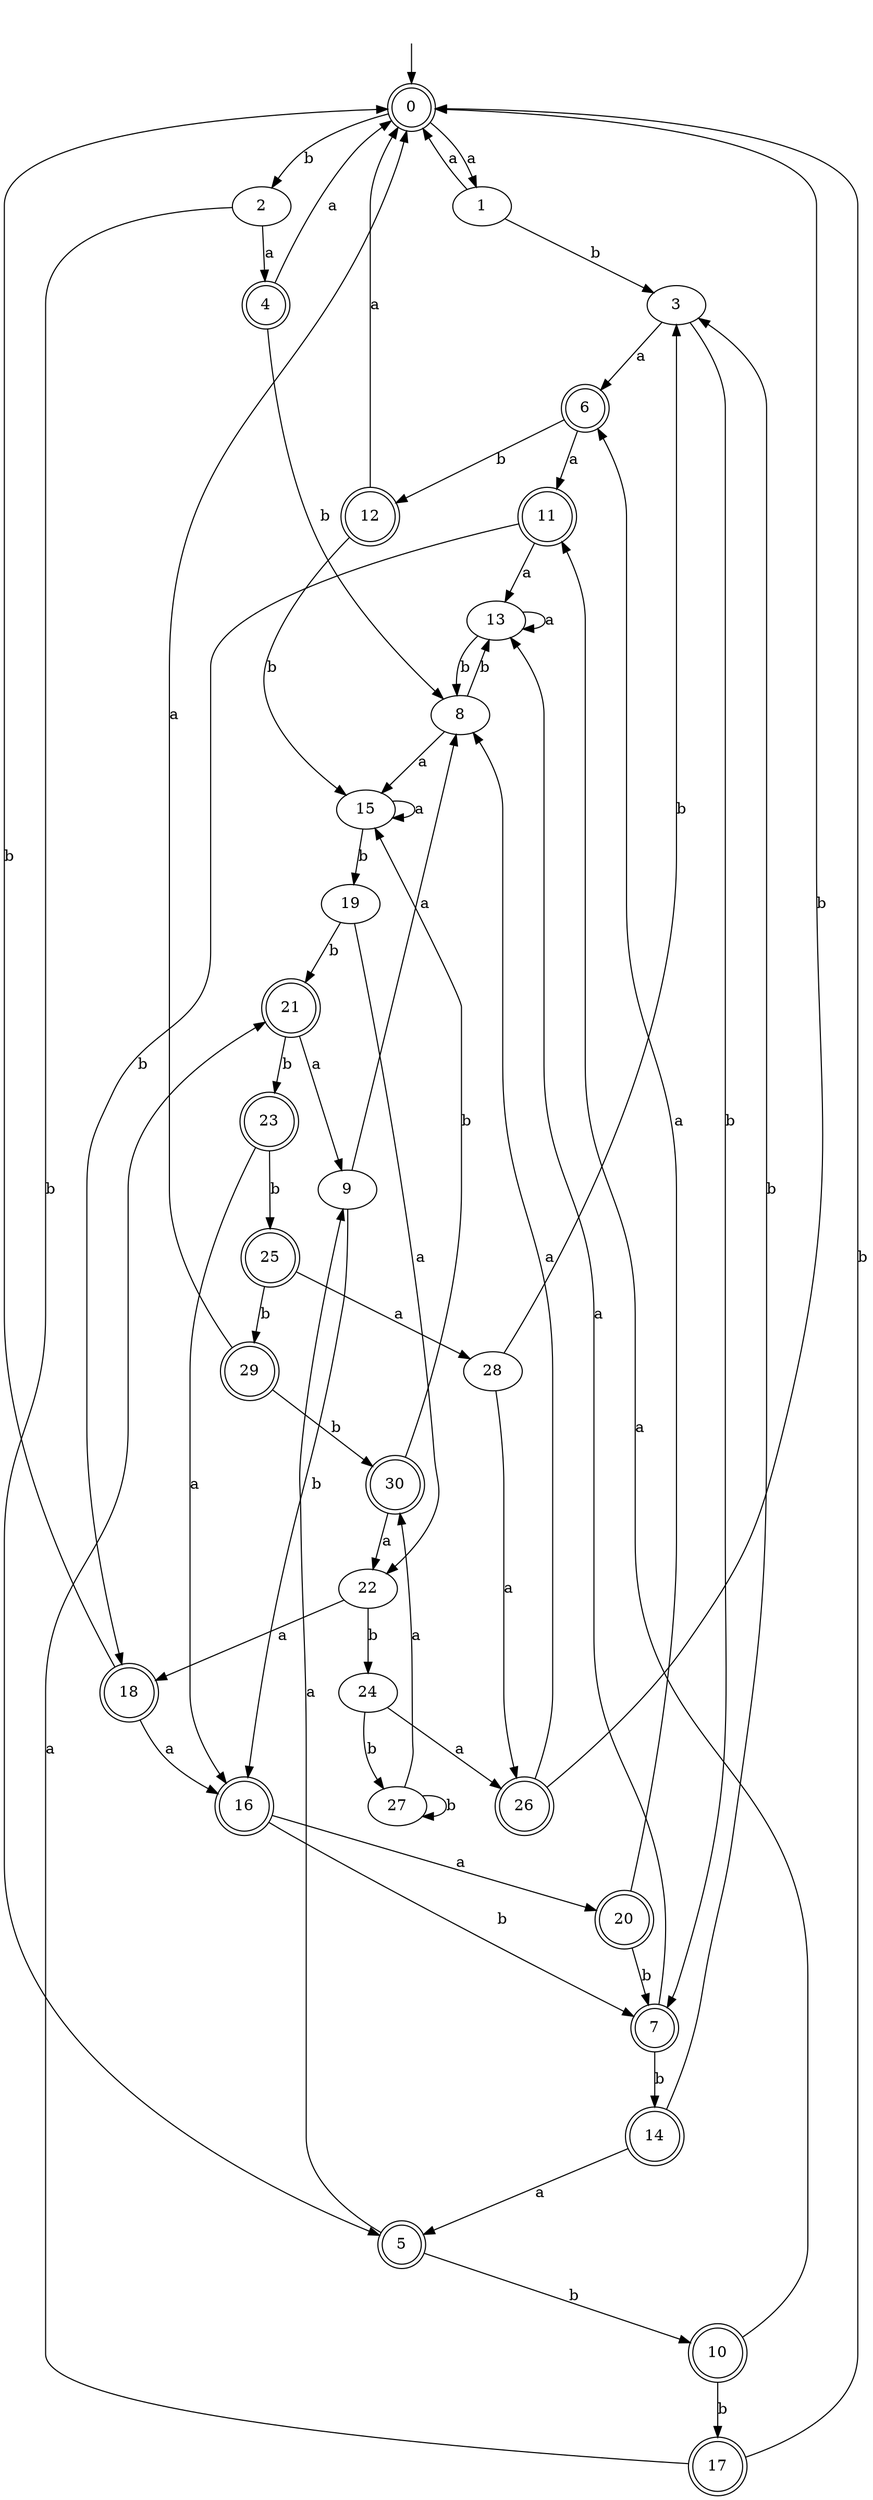 digraph RandomDFA {
  __start0 [label="", shape=none];
  __start0 -> 0 [label=""];
  0 [shape=circle] [shape=doublecircle]
  0 -> 1 [label="a"]
  0 -> 2 [label="b"]
  1
  1 -> 0 [label="a"]
  1 -> 3 [label="b"]
  2
  2 -> 4 [label="a"]
  2 -> 5 [label="b"]
  3
  3 -> 6 [label="a"]
  3 -> 7 [label="b"]
  4 [shape=doublecircle]
  4 -> 0 [label="a"]
  4 -> 8 [label="b"]
  5 [shape=doublecircle]
  5 -> 9 [label="a"]
  5 -> 10 [label="b"]
  6 [shape=doublecircle]
  6 -> 11 [label="a"]
  6 -> 12 [label="b"]
  7 [shape=doublecircle]
  7 -> 13 [label="a"]
  7 -> 14 [label="b"]
  8
  8 -> 15 [label="a"]
  8 -> 13 [label="b"]
  9
  9 -> 8 [label="a"]
  9 -> 16 [label="b"]
  10 [shape=doublecircle]
  10 -> 11 [label="a"]
  10 -> 17 [label="b"]
  11 [shape=doublecircle]
  11 -> 13 [label="a"]
  11 -> 18 [label="b"]
  12 [shape=doublecircle]
  12 -> 0 [label="a"]
  12 -> 15 [label="b"]
  13
  13 -> 13 [label="a"]
  13 -> 8 [label="b"]
  14 [shape=doublecircle]
  14 -> 5 [label="a"]
  14 -> 3 [label="b"]
  15
  15 -> 15 [label="a"]
  15 -> 19 [label="b"]
  16 [shape=doublecircle]
  16 -> 20 [label="a"]
  16 -> 7 [label="b"]
  17 [shape=doublecircle]
  17 -> 21 [label="a"]
  17 -> 0 [label="b"]
  18 [shape=doublecircle]
  18 -> 16 [label="a"]
  18 -> 0 [label="b"]
  19
  19 -> 22 [label="a"]
  19 -> 21 [label="b"]
  20 [shape=doublecircle]
  20 -> 6 [label="a"]
  20 -> 7 [label="b"]
  21 [shape=doublecircle]
  21 -> 9 [label="a"]
  21 -> 23 [label="b"]
  22
  22 -> 18 [label="a"]
  22 -> 24 [label="b"]
  23 [shape=doublecircle]
  23 -> 16 [label="a"]
  23 -> 25 [label="b"]
  24
  24 -> 26 [label="a"]
  24 -> 27 [label="b"]
  25 [shape=doublecircle]
  25 -> 28 [label="a"]
  25 -> 29 [label="b"]
  26 [shape=doublecircle]
  26 -> 8 [label="a"]
  26 -> 0 [label="b"]
  27
  27 -> 30 [label="a"]
  27 -> 27 [label="b"]
  28
  28 -> 26 [label="a"]
  28 -> 3 [label="b"]
  29 [shape=doublecircle]
  29 -> 0 [label="a"]
  29 -> 30 [label="b"]
  30 [shape=doublecircle]
  30 -> 22 [label="a"]
  30 -> 15 [label="b"]
}

